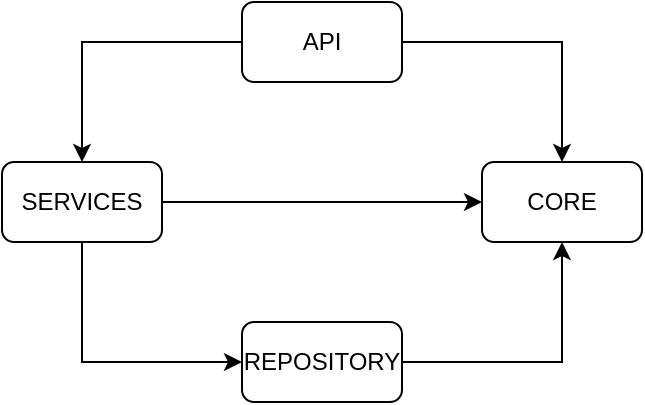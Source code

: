 <mxfile version="13.0.9" type="device"><diagram id="C5RBs43oDa-KdzZeNtuy" name="Page-1"><mxGraphModel dx="2062" dy="772" grid="1" gridSize="10" guides="1" tooltips="1" connect="1" arrows="1" fold="1" page="1" pageScale="1" pageWidth="827" pageHeight="1169" math="0" shadow="0"><root><mxCell id="WIyWlLk6GJQsqaUBKTNV-0"/><mxCell id="WIyWlLk6GJQsqaUBKTNV-1" parent="WIyWlLk6GJQsqaUBKTNV-0"/><mxCell id="bWOW2DDcqkdEe20WHX9_-4" value="CORE" style="rounded=1;whiteSpace=wrap;html=1;" vertex="1" parent="WIyWlLk6GJQsqaUBKTNV-1"><mxGeometry x="520" y="280" width="80" height="40" as="geometry"/></mxCell><mxCell id="bWOW2DDcqkdEe20WHX9_-19" style="edgeStyle=orthogonalEdgeStyle;rounded=0;orthogonalLoop=1;jettySize=auto;html=1;entryX=0.5;entryY=0;entryDx=0;entryDy=0;" edge="1" parent="WIyWlLk6GJQsqaUBKTNV-1" source="bWOW2DDcqkdEe20WHX9_-5" target="bWOW2DDcqkdEe20WHX9_-13"><mxGeometry relative="1" as="geometry"/></mxCell><mxCell id="bWOW2DDcqkdEe20WHX9_-22" style="edgeStyle=orthogonalEdgeStyle;rounded=0;orthogonalLoop=1;jettySize=auto;html=1;entryX=0.5;entryY=0;entryDx=0;entryDy=0;" edge="1" parent="WIyWlLk6GJQsqaUBKTNV-1" source="bWOW2DDcqkdEe20WHX9_-5" target="bWOW2DDcqkdEe20WHX9_-4"><mxGeometry relative="1" as="geometry"/></mxCell><mxCell id="bWOW2DDcqkdEe20WHX9_-5" value="API" style="rounded=1;whiteSpace=wrap;html=1;" vertex="1" parent="WIyWlLk6GJQsqaUBKTNV-1"><mxGeometry x="400" y="200" width="80" height="40" as="geometry"/></mxCell><mxCell id="bWOW2DDcqkdEe20WHX9_-23" style="edgeStyle=orthogonalEdgeStyle;rounded=0;orthogonalLoop=1;jettySize=auto;html=1;entryX=0.5;entryY=1;entryDx=0;entryDy=0;" edge="1" parent="WIyWlLk6GJQsqaUBKTNV-1" source="bWOW2DDcqkdEe20WHX9_-9" target="bWOW2DDcqkdEe20WHX9_-4"><mxGeometry relative="1" as="geometry"/></mxCell><mxCell id="bWOW2DDcqkdEe20WHX9_-9" value="REPOSITORY" style="rounded=1;whiteSpace=wrap;html=1;" vertex="1" parent="WIyWlLk6GJQsqaUBKTNV-1"><mxGeometry x="400" y="360" width="80" height="40" as="geometry"/></mxCell><mxCell id="bWOW2DDcqkdEe20WHX9_-20" style="edgeStyle=orthogonalEdgeStyle;rounded=0;orthogonalLoop=1;jettySize=auto;html=1;entryX=0;entryY=0.5;entryDx=0;entryDy=0;" edge="1" parent="WIyWlLk6GJQsqaUBKTNV-1" source="bWOW2DDcqkdEe20WHX9_-13" target="bWOW2DDcqkdEe20WHX9_-9"><mxGeometry relative="1" as="geometry"><Array as="points"><mxPoint x="320" y="380"/></Array></mxGeometry></mxCell><mxCell id="bWOW2DDcqkdEe20WHX9_-21" style="edgeStyle=orthogonalEdgeStyle;rounded=0;orthogonalLoop=1;jettySize=auto;html=1;entryX=0;entryY=0.5;entryDx=0;entryDy=0;" edge="1" parent="WIyWlLk6GJQsqaUBKTNV-1" source="bWOW2DDcqkdEe20WHX9_-13" target="bWOW2DDcqkdEe20WHX9_-4"><mxGeometry relative="1" as="geometry"/></mxCell><mxCell id="bWOW2DDcqkdEe20WHX9_-13" value="SERVICES" style="rounded=1;whiteSpace=wrap;html=1;" vertex="1" parent="WIyWlLk6GJQsqaUBKTNV-1"><mxGeometry x="280" y="280" width="80" height="40" as="geometry"/></mxCell></root></mxGraphModel></diagram></mxfile>